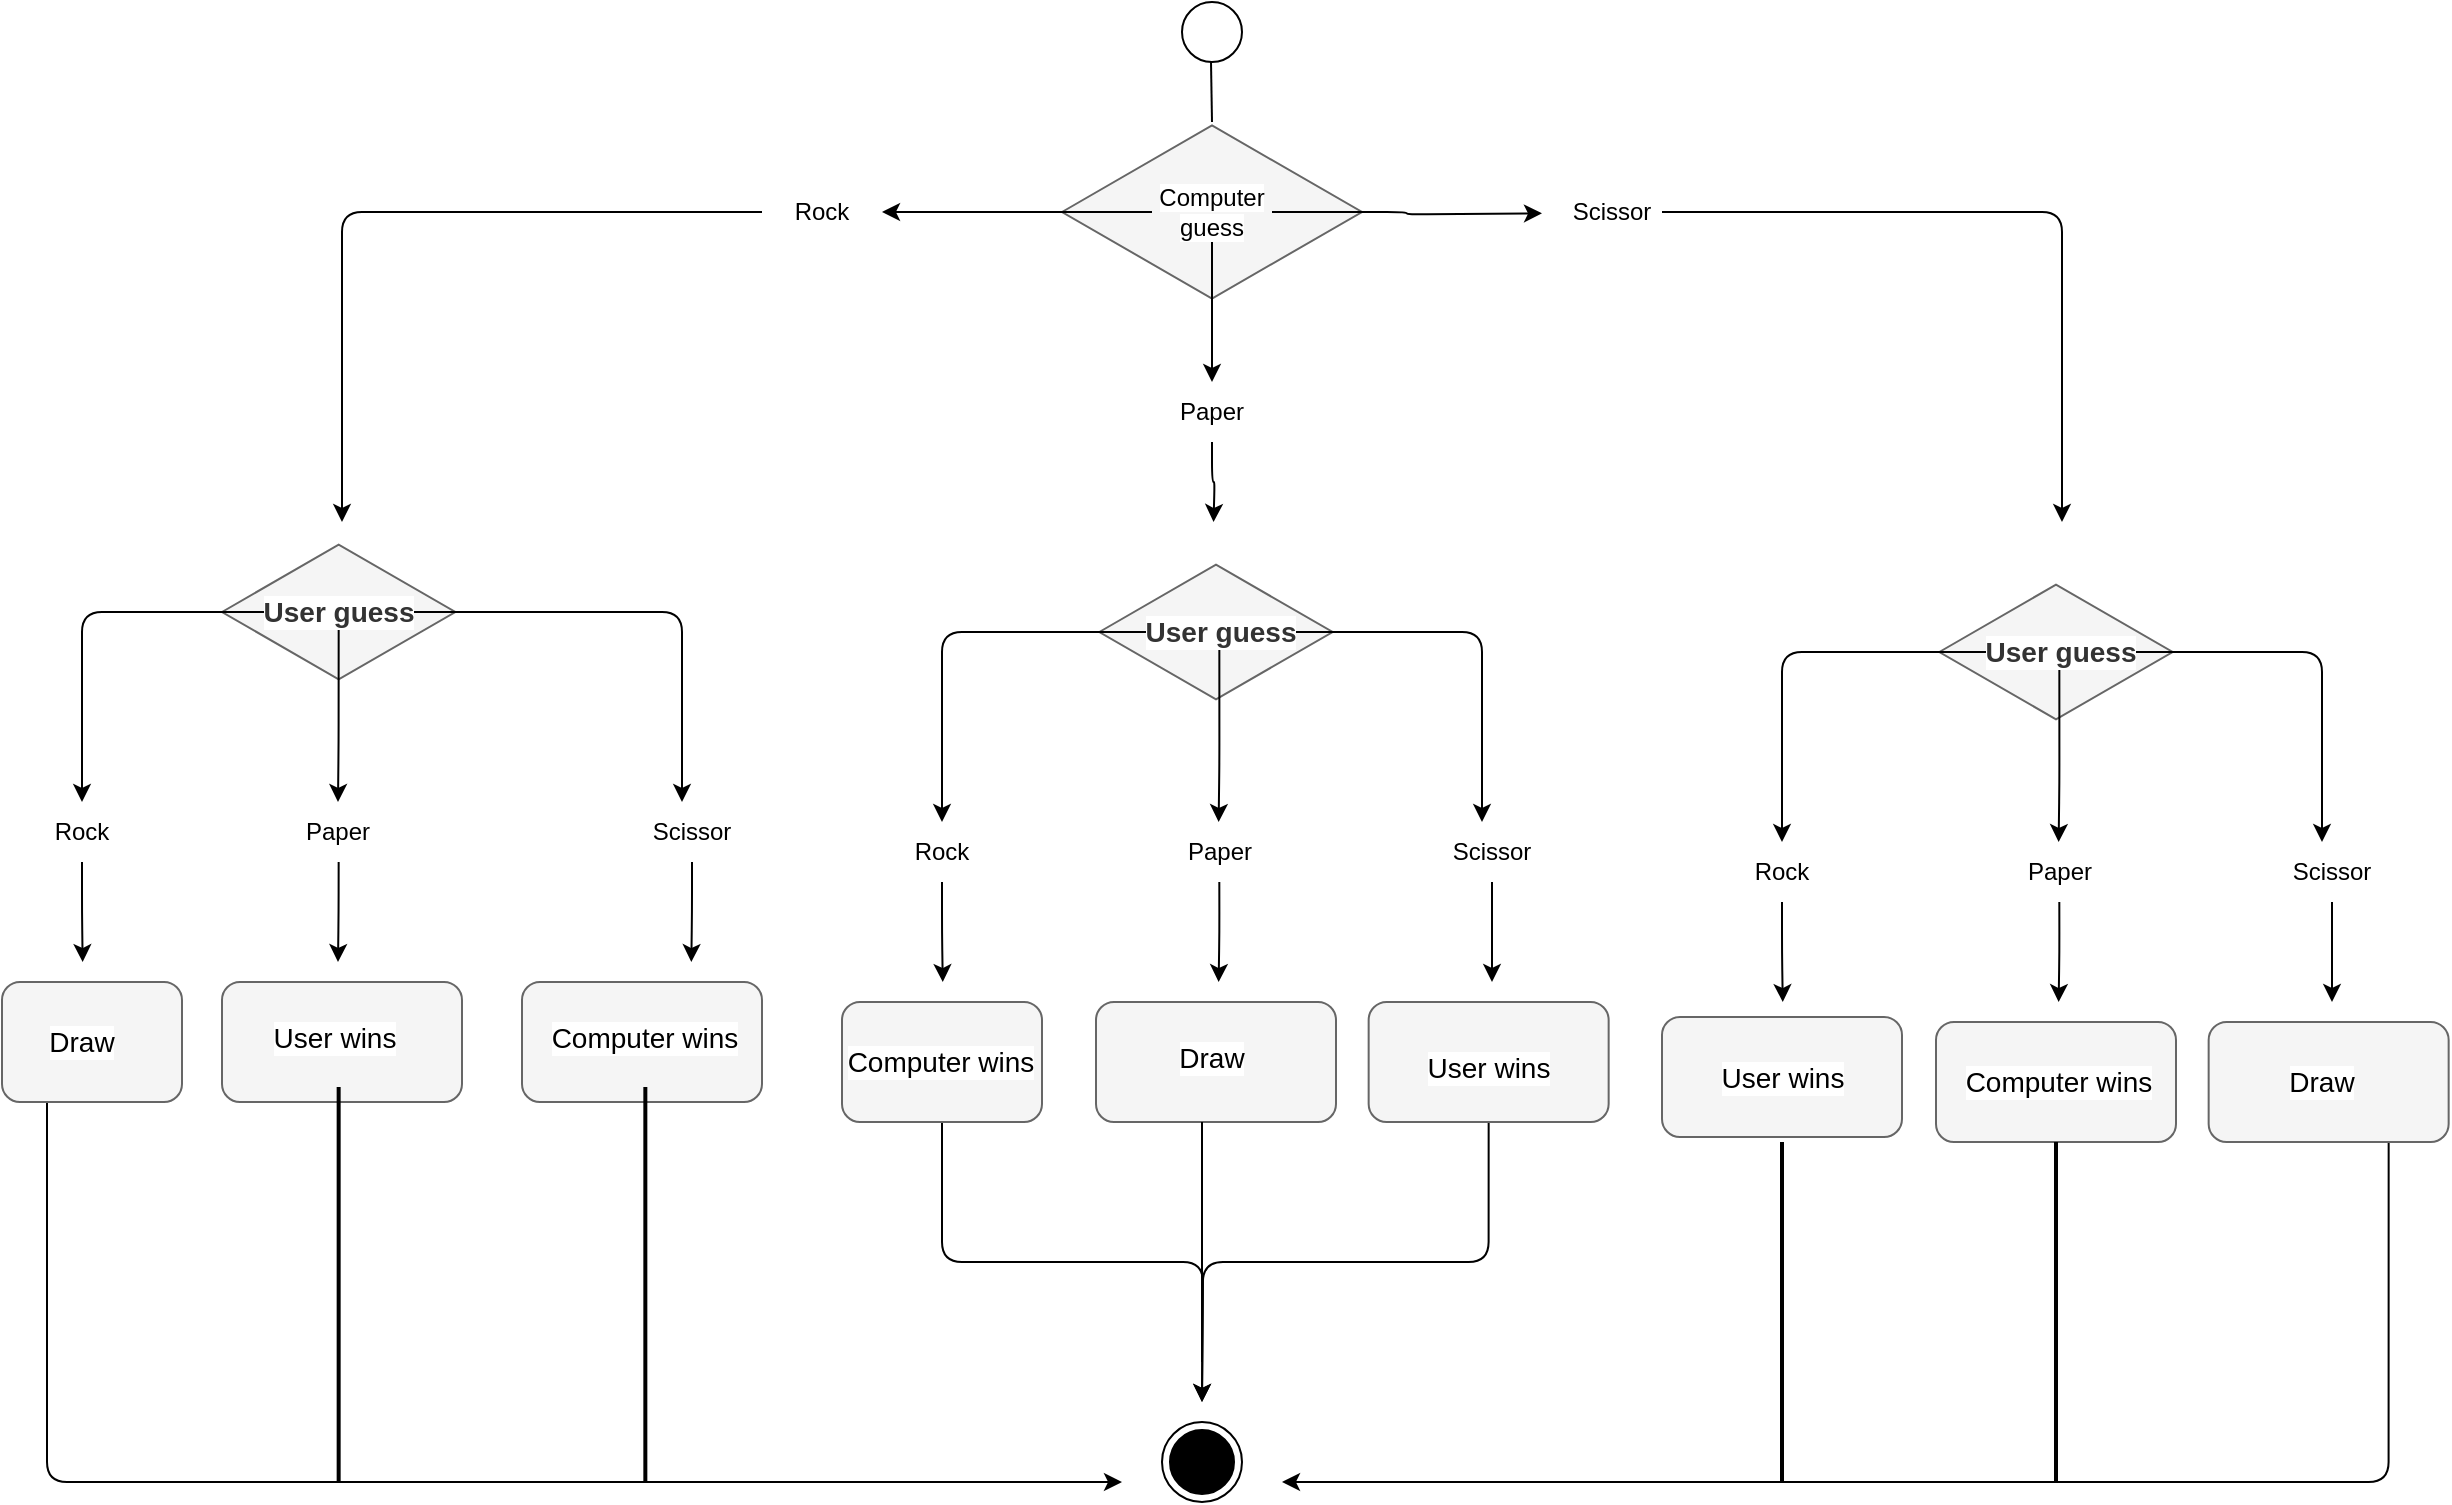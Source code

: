 <mxfile>
    <diagram id="tix1ehcj2iSFucSjhxWJ" name="Page-1">
        <mxGraphModel dx="1240" dy="1330" grid="1" gridSize="10" guides="1" tooltips="1" connect="1" arrows="1" fold="1" page="1" pageScale="1" pageWidth="3300" pageHeight="4681" math="0" shadow="0">
            <root>
                <mxCell id="0"/>
                <mxCell id="1" parent="0"/>
                <mxCell id="2" value="" style="ellipse;whiteSpace=wrap;html=1;aspect=fixed;" vertex="1" parent="1">
                    <mxGeometry x="1800" y="20" width="30" height="30" as="geometry"/>
                </mxCell>
                <mxCell id="8" value="" style="endArrow=none;html=1;" edge="1" parent="1">
                    <mxGeometry width="50" height="50" relative="1" as="geometry">
                        <mxPoint x="1815" y="80" as="sourcePoint"/>
                        <mxPoint x="1814.5" y="50" as="targetPoint"/>
                    </mxGeometry>
                </mxCell>
                <mxCell id="24" style="edgeStyle=orthogonalEdgeStyle;html=1;exitX=0;exitY=0.5;exitDx=0;exitDy=0;fontColor=#000000;" edge="1" parent="1" source="13">
                    <mxGeometry relative="1" as="geometry">
                        <mxPoint x="1380" y="280" as="targetPoint"/>
                        <Array as="points">
                            <mxPoint x="1380" y="125"/>
                            <mxPoint x="1380" y="210"/>
                        </Array>
                    </mxGeometry>
                </mxCell>
                <mxCell id="13" value="&lt;font style=&quot;background-color: rgb(255, 255, 255);&quot; color=&quot;#000000&quot;&gt;Rock&lt;/font&gt;" style="text;html=1;strokeColor=none;fillColor=none;align=center;verticalAlign=middle;whiteSpace=wrap;rounded=0;" vertex="1" parent="1">
                    <mxGeometry x="1590" y="110" width="60" height="30" as="geometry"/>
                </mxCell>
                <mxCell id="28" style="edgeStyle=orthogonalEdgeStyle;html=1;exitX=0.5;exitY=1;exitDx=0;exitDy=0;fontColor=#000000;" edge="1" parent="1" source="14">
                    <mxGeometry relative="1" as="geometry">
                        <mxPoint x="1815.778" y="280" as="targetPoint"/>
                    </mxGeometry>
                </mxCell>
                <mxCell id="14" value="&lt;font style=&quot;background-color: rgb(255, 255, 255);&quot; color=&quot;#000000&quot;&gt;Paper&lt;/font&gt;" style="text;html=1;strokeColor=none;fillColor=none;align=center;verticalAlign=middle;whiteSpace=wrap;rounded=0;" vertex="1" parent="1">
                    <mxGeometry x="1785" y="210" width="60" height="30" as="geometry"/>
                </mxCell>
                <mxCell id="27" style="edgeStyle=orthogonalEdgeStyle;html=1;exitX=1;exitY=0.5;exitDx=0;exitDy=0;fontColor=#000000;" edge="1" parent="1" source="15">
                    <mxGeometry relative="1" as="geometry">
                        <mxPoint x="2240" y="280" as="targetPoint"/>
                        <Array as="points">
                            <mxPoint x="2240" y="125"/>
                            <mxPoint x="2240" y="280"/>
                        </Array>
                    </mxGeometry>
                </mxCell>
                <mxCell id="15" value="&lt;font style=&quot;background-color: rgb(255, 255, 255);&quot; color=&quot;#000000&quot;&gt;Scissor&lt;/font&gt;" style="text;html=1;strokeColor=none;fillColor=none;align=center;verticalAlign=middle;whiteSpace=wrap;rounded=0;" vertex="1" parent="1">
                    <mxGeometry x="1990" y="110" width="50" height="30" as="geometry"/>
                </mxCell>
                <mxCell id="20" value="" style="html=1;whiteSpace=wrap;aspect=fixed;shape=isoRectangle;labelBackgroundColor=#FFFFFF;fontColor=#333333;fillColor=#f5f5f5;strokeColor=#666666;" vertex="1" parent="1">
                    <mxGeometry x="1740" y="80" width="150" height="90" as="geometry"/>
                </mxCell>
                <mxCell id="23" style="edgeStyle=orthogonalEdgeStyle;html=1;exitX=0;exitY=0.5;exitDx=0;exitDy=0;entryX=1;entryY=0.5;entryDx=0;entryDy=0;fontColor=#000000;" edge="1" parent="1" source="21" target="13">
                    <mxGeometry relative="1" as="geometry"/>
                </mxCell>
                <mxCell id="25" style="edgeStyle=orthogonalEdgeStyle;html=1;exitX=0.5;exitY=1;exitDx=0;exitDy=0;fontColor=#000000;" edge="1" parent="1" source="21">
                    <mxGeometry relative="1" as="geometry">
                        <mxPoint x="1815" y="210" as="targetPoint"/>
                    </mxGeometry>
                </mxCell>
                <mxCell id="26" style="edgeStyle=orthogonalEdgeStyle;html=1;exitX=1;exitY=0.5;exitDx=0;exitDy=0;fontColor=#000000;" edge="1" parent="1" source="21">
                    <mxGeometry relative="1" as="geometry">
                        <mxPoint x="1980" y="125.667" as="targetPoint"/>
                    </mxGeometry>
                </mxCell>
                <mxCell id="21" value="&lt;font style=&quot;background-color: rgb(255, 255, 255);&quot; color=&quot;#000000&quot;&gt;Computer&lt;br&gt;guess&lt;br&gt;&lt;/font&gt;" style="text;html=1;strokeColor=none;fillColor=none;align=center;verticalAlign=middle;whiteSpace=wrap;rounded=0;" vertex="1" parent="1">
                    <mxGeometry x="1785" y="110" width="60" height="30" as="geometry"/>
                </mxCell>
                <mxCell id="29" value="" style="html=1;whiteSpace=wrap;aspect=fixed;shape=isoRectangle;labelBackgroundColor=#FFFFFF;fontColor=#333333;fillColor=#f5f5f5;strokeColor=#666666;" vertex="1" parent="1">
                    <mxGeometry x="1320" y="290" width="116.67" height="70" as="geometry"/>
                </mxCell>
                <mxCell id="36" style="edgeStyle=orthogonalEdgeStyle;html=1;exitX=0;exitY=0.5;exitDx=0;exitDy=0;fontSize=14;fontColor=#000000;" edge="1" parent="1" source="32" target="40">
                    <mxGeometry relative="1" as="geometry">
                        <mxPoint x="1210" y="420" as="targetPoint"/>
                        <Array as="points">
                            <mxPoint x="1250" y="325"/>
                        </Array>
                    </mxGeometry>
                </mxCell>
                <mxCell id="37" style="edgeStyle=orthogonalEdgeStyle;html=1;exitX=0.5;exitY=1;exitDx=0;exitDy=0;fontSize=14;fontColor=#000000;" edge="1" parent="1" source="32">
                    <mxGeometry relative="1" as="geometry">
                        <mxPoint x="1378" y="420" as="targetPoint"/>
                        <Array as="points">
                            <mxPoint x="1378" y="390"/>
                            <mxPoint x="1378" y="390"/>
                        </Array>
                    </mxGeometry>
                </mxCell>
                <mxCell id="38" style="edgeStyle=orthogonalEdgeStyle;html=1;exitX=1;exitY=0.5;exitDx=0;exitDy=0;fontSize=14;fontColor=#000000;" edge="1" parent="1" source="32">
                    <mxGeometry relative="1" as="geometry">
                        <mxPoint x="1550" y="420" as="targetPoint"/>
                        <Array as="points">
                            <mxPoint x="1550" y="325"/>
                        </Array>
                    </mxGeometry>
                </mxCell>
                <mxCell id="32" value="User guess" style="text;html=1;fontSize=14;fontStyle=1;verticalAlign=middle;align=center;labelBackgroundColor=#FFFFFF;fillColor=#f5f5f5;fontColor=#333333;strokeColor=none;" vertex="1" parent="1">
                    <mxGeometry x="1353.34" y="320" width="50" height="10" as="geometry"/>
                </mxCell>
                <mxCell id="86" style="edgeStyle=orthogonalEdgeStyle;html=1;exitX=0.5;exitY=1;exitDx=0;exitDy=0;fontSize=14;fontColor=#000000;" edge="1" parent="1" source="40">
                    <mxGeometry relative="1" as="geometry">
                        <mxPoint x="1250.323" y="500" as="targetPoint"/>
                    </mxGeometry>
                </mxCell>
                <mxCell id="40" value="&lt;font style=&quot;background-color: rgb(255, 255, 255);&quot; color=&quot;#000000&quot;&gt;Rock&lt;/font&gt;" style="text;html=1;strokeColor=none;fillColor=none;align=center;verticalAlign=middle;whiteSpace=wrap;rounded=0;" vertex="1" parent="1">
                    <mxGeometry x="1220" y="420" width="60" height="30" as="geometry"/>
                </mxCell>
                <mxCell id="44" style="edgeStyle=orthogonalEdgeStyle;html=1;exitX=0.5;exitY=1;exitDx=0;exitDy=0;fontSize=14;fontColor=#000000;" edge="1" parent="1" source="41">
                    <mxGeometry relative="1" as="geometry">
                        <mxPoint x="1378" y="500" as="targetPoint"/>
                    </mxGeometry>
                </mxCell>
                <mxCell id="41" value="&lt;font style=&quot;background-color: rgb(255, 255, 255);&quot; color=&quot;#000000&quot;&gt;Paper&lt;/font&gt;" style="text;html=1;strokeColor=none;fillColor=none;align=center;verticalAlign=middle;whiteSpace=wrap;rounded=0;" vertex="1" parent="1">
                    <mxGeometry x="1348.33" y="420" width="60" height="30" as="geometry"/>
                </mxCell>
                <mxCell id="45" style="edgeStyle=orthogonalEdgeStyle;html=1;exitX=0.5;exitY=1;exitDx=0;exitDy=0;fontSize=14;fontColor=#000000;" edge="1" parent="1" source="42">
                    <mxGeometry relative="1" as="geometry">
                        <mxPoint x="1554.667" y="500" as="targetPoint"/>
                    </mxGeometry>
                </mxCell>
                <mxCell id="42" value="&lt;font style=&quot;background-color: rgb(255, 255, 255);&quot; color=&quot;#000000&quot;&gt;Scissor&lt;/font&gt;" style="text;html=1;strokeColor=none;fillColor=none;align=center;verticalAlign=middle;whiteSpace=wrap;rounded=0;" vertex="1" parent="1">
                    <mxGeometry x="1530" y="420" width="50" height="30" as="geometry"/>
                </mxCell>
                <mxCell id="97" style="edgeStyle=orthogonalEdgeStyle;html=1;exitX=0.25;exitY=1;exitDx=0;exitDy=0;fontSize=14;fontColor=#000000;" edge="1" parent="1" source="46">
                    <mxGeometry relative="1" as="geometry">
                        <mxPoint x="1770" y="760" as="targetPoint"/>
                        <Array as="points">
                            <mxPoint x="1233" y="760"/>
                        </Array>
                    </mxGeometry>
                </mxCell>
                <mxCell id="46" value="" style="rounded=1;whiteSpace=wrap;html=1;labelBackgroundColor=#FFFFFF;fontSize=14;fontColor=#333333;fillColor=#f5f5f5;strokeColor=#666666;" vertex="1" parent="1">
                    <mxGeometry x="1210" y="510" width="90" height="60" as="geometry"/>
                </mxCell>
                <mxCell id="47" value="" style="rounded=1;whiteSpace=wrap;html=1;labelBackgroundColor=#FFFFFF;fontSize=14;fontColor=#333333;fillColor=#f5f5f5;strokeColor=#666666;" vertex="1" parent="1">
                    <mxGeometry x="1320" y="510" width="120" height="60" as="geometry"/>
                </mxCell>
                <mxCell id="48" value="" style="rounded=1;whiteSpace=wrap;html=1;labelBackgroundColor=#FFFFFF;fontSize=14;fontColor=#333333;fillColor=#f5f5f5;strokeColor=#666666;" vertex="1" parent="1">
                    <mxGeometry x="1470" y="510" width="120" height="60" as="geometry"/>
                </mxCell>
                <mxCell id="49" value="Draw" style="text;html=1;strokeColor=none;fillColor=none;align=center;verticalAlign=middle;whiteSpace=wrap;rounded=0;labelBackgroundColor=#FFFFFF;fontSize=14;fontColor=#000000;" vertex="1" parent="1">
                    <mxGeometry x="1220" y="525" width="60" height="30" as="geometry"/>
                </mxCell>
                <mxCell id="50" value="User wins" style="text;html=1;strokeColor=none;fillColor=none;align=center;verticalAlign=middle;whiteSpace=wrap;rounded=0;labelBackgroundColor=#FFFFFF;fontSize=14;fontColor=#000000;" vertex="1" parent="1">
                    <mxGeometry x="1333.34" y="520" width="86.66" height="35" as="geometry"/>
                </mxCell>
                <mxCell id="51" value="Computer wins" style="text;html=1;strokeColor=none;fillColor=none;align=center;verticalAlign=middle;whiteSpace=wrap;rounded=0;labelBackgroundColor=#FFFFFF;fontSize=14;fontColor=#000000;" vertex="1" parent="1">
                    <mxGeometry x="1470" y="517.5" width="123.33" height="40" as="geometry"/>
                </mxCell>
                <mxCell id="52" value="" style="html=1;whiteSpace=wrap;aspect=fixed;shape=isoRectangle;labelBackgroundColor=#FFFFFF;fontColor=#333333;fillColor=#f5f5f5;strokeColor=#666666;" vertex="1" parent="1">
                    <mxGeometry x="1758.66" y="300" width="116.67" height="70" as="geometry"/>
                </mxCell>
                <mxCell id="53" style="edgeStyle=orthogonalEdgeStyle;html=1;exitX=0;exitY=0.5;exitDx=0;exitDy=0;fontSize=14;fontColor=#000000;entryX=0.5;entryY=0;entryDx=0;entryDy=0;" edge="1" parent="1" source="56" target="58">
                    <mxGeometry relative="1" as="geometry">
                        <mxPoint x="1650.33" y="430" as="targetPoint"/>
                        <Array as="points">
                            <mxPoint x="1680" y="335"/>
                        </Array>
                    </mxGeometry>
                </mxCell>
                <mxCell id="54" style="edgeStyle=orthogonalEdgeStyle;html=1;exitX=0.5;exitY=1;exitDx=0;exitDy=0;fontSize=14;fontColor=#000000;" edge="1" parent="1" source="56">
                    <mxGeometry relative="1" as="geometry">
                        <mxPoint x="1818.33" y="430" as="targetPoint"/>
                        <Array as="points">
                            <mxPoint x="1818.33" y="400"/>
                            <mxPoint x="1818.33" y="400"/>
                        </Array>
                    </mxGeometry>
                </mxCell>
                <mxCell id="55" style="edgeStyle=orthogonalEdgeStyle;html=1;exitX=1;exitY=0.5;exitDx=0;exitDy=0;fontSize=14;fontColor=#000000;" edge="1" parent="1" source="56">
                    <mxGeometry relative="1" as="geometry">
                        <mxPoint x="1950" y="430" as="targetPoint"/>
                        <Array as="points">
                            <mxPoint x="1950" y="335"/>
                            <mxPoint x="1950" y="430"/>
                        </Array>
                    </mxGeometry>
                </mxCell>
                <mxCell id="56" value="User guess" style="text;html=1;fontSize=14;fontStyle=1;verticalAlign=middle;align=center;labelBackgroundColor=#FFFFFF;fillColor=#f5f5f5;fontColor=#333333;strokeColor=none;" vertex="1" parent="1">
                    <mxGeometry x="1793.67" y="330" width="50" height="10" as="geometry"/>
                </mxCell>
                <mxCell id="69" style="edgeStyle=orthogonalEdgeStyle;html=1;exitX=0.5;exitY=1;exitDx=0;exitDy=0;fontSize=14;fontColor=#000000;" edge="1" parent="1" source="58">
                    <mxGeometry relative="1" as="geometry">
                        <mxPoint x="1680.381" y="510.0" as="targetPoint"/>
                    </mxGeometry>
                </mxCell>
                <mxCell id="58" value="&lt;font style=&quot;background-color: rgb(255, 255, 255);&quot; color=&quot;#000000&quot;&gt;Rock&lt;/font&gt;" style="text;html=1;strokeColor=none;fillColor=none;align=center;verticalAlign=middle;whiteSpace=wrap;rounded=0;" vertex="1" parent="1">
                    <mxGeometry x="1650" y="430" width="60" height="30" as="geometry"/>
                </mxCell>
                <mxCell id="59" style="edgeStyle=orthogonalEdgeStyle;html=1;exitX=0.5;exitY=1;exitDx=0;exitDy=0;fontSize=14;fontColor=#000000;" edge="1" parent="1" source="60">
                    <mxGeometry relative="1" as="geometry">
                        <mxPoint x="1818.33" y="510" as="targetPoint"/>
                    </mxGeometry>
                </mxCell>
                <mxCell id="60" value="&lt;font style=&quot;background-color: rgb(255, 255, 255);&quot; color=&quot;#000000&quot;&gt;Paper&lt;/font&gt;" style="text;html=1;strokeColor=none;fillColor=none;align=center;verticalAlign=middle;whiteSpace=wrap;rounded=0;" vertex="1" parent="1">
                    <mxGeometry x="1788.66" y="430" width="60" height="30" as="geometry"/>
                </mxCell>
                <mxCell id="61" style="edgeStyle=orthogonalEdgeStyle;html=1;exitX=0.5;exitY=1;exitDx=0;exitDy=0;fontSize=14;fontColor=#000000;" edge="1" parent="1" source="62">
                    <mxGeometry relative="1" as="geometry">
                        <mxPoint x="1955" y="510" as="targetPoint"/>
                        <Array as="points">
                            <mxPoint x="1955" y="510"/>
                        </Array>
                    </mxGeometry>
                </mxCell>
                <mxCell id="62" value="&lt;font style=&quot;background-color: rgb(255, 255, 255);&quot; color=&quot;#000000&quot;&gt;Scissor&lt;/font&gt;" style="text;html=1;strokeColor=none;fillColor=none;align=center;verticalAlign=middle;whiteSpace=wrap;rounded=0;" vertex="1" parent="1">
                    <mxGeometry x="1930" y="430" width="50" height="30" as="geometry"/>
                </mxCell>
                <mxCell id="92" style="edgeStyle=orthogonalEdgeStyle;html=1;exitX=0.5;exitY=1;exitDx=0;exitDy=0;fontSize=14;fontColor=#000000;" edge="1" parent="1" source="63">
                    <mxGeometry relative="1" as="geometry">
                        <mxPoint x="1810" y="720" as="targetPoint"/>
                    </mxGeometry>
                </mxCell>
                <mxCell id="63" value="" style="rounded=1;whiteSpace=wrap;html=1;labelBackgroundColor=#FFFFFF;fontSize=14;fontColor=#333333;fillColor=#f5f5f5;strokeColor=#666666;" vertex="1" parent="1">
                    <mxGeometry x="1630" y="520" width="100" height="60" as="geometry"/>
                </mxCell>
                <mxCell id="64" value="" style="rounded=1;whiteSpace=wrap;html=1;labelBackgroundColor=#FFFFFF;fontSize=14;fontColor=#333333;fillColor=#f5f5f5;strokeColor=#666666;" vertex="1" parent="1">
                    <mxGeometry x="1757" y="520" width="120" height="60" as="geometry"/>
                </mxCell>
                <mxCell id="94" style="edgeStyle=orthogonalEdgeStyle;html=1;exitX=0.5;exitY=1;exitDx=0;exitDy=0;fontSize=14;fontColor=#000000;" edge="1" parent="1" source="65">
                    <mxGeometry relative="1" as="geometry">
                        <mxPoint x="1810" y="720" as="targetPoint"/>
                    </mxGeometry>
                </mxCell>
                <mxCell id="65" value="" style="rounded=1;whiteSpace=wrap;html=1;labelBackgroundColor=#FFFFFF;fontSize=14;fontColor=#333333;fillColor=#f5f5f5;strokeColor=#666666;" vertex="1" parent="1">
                    <mxGeometry x="1893.33" y="520" width="120" height="60" as="geometry"/>
                </mxCell>
                <mxCell id="66" value="Draw" style="text;html=1;strokeColor=none;fillColor=none;align=center;verticalAlign=middle;whiteSpace=wrap;rounded=0;labelBackgroundColor=#FFFFFF;fontSize=14;fontColor=#000000;" vertex="1" parent="1">
                    <mxGeometry x="1785" y="532.5" width="60" height="30" as="geometry"/>
                </mxCell>
                <mxCell id="67" value="User wins" style="text;html=1;strokeColor=none;fillColor=none;align=center;verticalAlign=middle;whiteSpace=wrap;rounded=0;labelBackgroundColor=#FFFFFF;fontSize=14;fontColor=#000000;" vertex="1" parent="1">
                    <mxGeometry x="1910.0" y="535" width="86.66" height="35" as="geometry"/>
                </mxCell>
                <mxCell id="68" value="Computer wins" style="text;html=1;strokeColor=none;fillColor=none;align=center;verticalAlign=middle;whiteSpace=wrap;rounded=0;labelBackgroundColor=#FFFFFF;fontSize=14;fontColor=#000000;" vertex="1" parent="1">
                    <mxGeometry x="1618.34" y="530" width="123.33" height="40" as="geometry"/>
                </mxCell>
                <mxCell id="70" value="" style="html=1;whiteSpace=wrap;aspect=fixed;shape=isoRectangle;labelBackgroundColor=#FFFFFF;fontColor=#333333;fillColor=#f5f5f5;strokeColor=#666666;" vertex="1" parent="1">
                    <mxGeometry x="2178.66" y="310" width="116.67" height="70" as="geometry"/>
                </mxCell>
                <mxCell id="71" style="edgeStyle=orthogonalEdgeStyle;html=1;exitX=0;exitY=0.5;exitDx=0;exitDy=0;fontSize=14;fontColor=#000000;entryX=0.5;entryY=0;entryDx=0;entryDy=0;" edge="1" parent="1" source="74" target="76">
                    <mxGeometry relative="1" as="geometry">
                        <mxPoint x="2070.33" y="440" as="targetPoint"/>
                        <Array as="points">
                            <mxPoint x="2100" y="345"/>
                        </Array>
                    </mxGeometry>
                </mxCell>
                <mxCell id="72" style="edgeStyle=orthogonalEdgeStyle;html=1;exitX=0.5;exitY=1;exitDx=0;exitDy=0;fontSize=14;fontColor=#000000;" edge="1" parent="1" source="74">
                    <mxGeometry relative="1" as="geometry">
                        <mxPoint x="2238.33" y="440" as="targetPoint"/>
                        <Array as="points">
                            <mxPoint x="2238.33" y="410"/>
                            <mxPoint x="2238.33" y="410"/>
                        </Array>
                    </mxGeometry>
                </mxCell>
                <mxCell id="73" style="edgeStyle=orthogonalEdgeStyle;html=1;exitX=1;exitY=0.5;exitDx=0;exitDy=0;fontSize=14;fontColor=#000000;" edge="1" parent="1" source="74">
                    <mxGeometry relative="1" as="geometry">
                        <mxPoint x="2370" y="440" as="targetPoint"/>
                        <Array as="points">
                            <mxPoint x="2370" y="345"/>
                            <mxPoint x="2370" y="440"/>
                        </Array>
                    </mxGeometry>
                </mxCell>
                <mxCell id="74" value="User guess" style="text;html=1;fontSize=14;fontStyle=1;verticalAlign=middle;align=center;labelBackgroundColor=#FFFFFF;fillColor=#f5f5f5;fontColor=#333333;strokeColor=none;" vertex="1" parent="1">
                    <mxGeometry x="2213.67" y="340" width="50" height="10" as="geometry"/>
                </mxCell>
                <mxCell id="75" style="edgeStyle=orthogonalEdgeStyle;html=1;exitX=0.5;exitY=1;exitDx=0;exitDy=0;fontSize=14;fontColor=#000000;" edge="1" parent="1" source="76">
                    <mxGeometry relative="1" as="geometry">
                        <mxPoint x="2100.381" y="520" as="targetPoint"/>
                    </mxGeometry>
                </mxCell>
                <mxCell id="76" value="&lt;font style=&quot;background-color: rgb(255, 255, 255);&quot; color=&quot;#000000&quot;&gt;Rock&lt;/font&gt;" style="text;html=1;strokeColor=none;fillColor=none;align=center;verticalAlign=middle;whiteSpace=wrap;rounded=0;" vertex="1" parent="1">
                    <mxGeometry x="2070" y="440" width="60" height="30" as="geometry"/>
                </mxCell>
                <mxCell id="77" style="edgeStyle=orthogonalEdgeStyle;html=1;exitX=0.5;exitY=1;exitDx=0;exitDy=0;fontSize=14;fontColor=#000000;" edge="1" parent="1" source="78">
                    <mxGeometry relative="1" as="geometry">
                        <mxPoint x="2238.33" y="520" as="targetPoint"/>
                    </mxGeometry>
                </mxCell>
                <mxCell id="78" value="&lt;font style=&quot;background-color: rgb(255, 255, 255);&quot; color=&quot;#000000&quot;&gt;Paper&lt;/font&gt;" style="text;html=1;strokeColor=none;fillColor=none;align=center;verticalAlign=middle;whiteSpace=wrap;rounded=0;" vertex="1" parent="1">
                    <mxGeometry x="2208.66" y="440" width="60" height="30" as="geometry"/>
                </mxCell>
                <mxCell id="79" style="edgeStyle=orthogonalEdgeStyle;html=1;exitX=0.5;exitY=1;exitDx=0;exitDy=0;fontSize=14;fontColor=#000000;" edge="1" parent="1" source="80">
                    <mxGeometry relative="1" as="geometry">
                        <mxPoint x="2375" y="520" as="targetPoint"/>
                        <Array as="points">
                            <mxPoint x="2375" y="520"/>
                        </Array>
                    </mxGeometry>
                </mxCell>
                <mxCell id="80" value="&lt;font style=&quot;background-color: rgb(255, 255, 255);&quot; color=&quot;#000000&quot;&gt;Scissor&lt;/font&gt;" style="text;html=1;strokeColor=none;fillColor=none;align=center;verticalAlign=middle;whiteSpace=wrap;rounded=0;" vertex="1" parent="1">
                    <mxGeometry x="2350" y="440" width="50" height="30" as="geometry"/>
                </mxCell>
                <mxCell id="81" value="" style="rounded=1;whiteSpace=wrap;html=1;labelBackgroundColor=#FFFFFF;fontSize=14;fontColor=#333333;fillColor=#f5f5f5;strokeColor=#666666;" vertex="1" parent="1">
                    <mxGeometry x="2177" y="530" width="120" height="60" as="geometry"/>
                </mxCell>
                <mxCell id="101" style="edgeStyle=orthogonalEdgeStyle;html=1;exitX=0.75;exitY=1;exitDx=0;exitDy=0;fontSize=14;fontColor=#000000;" edge="1" parent="1" source="82">
                    <mxGeometry relative="1" as="geometry">
                        <mxPoint x="1850" y="760" as="targetPoint"/>
                        <Array as="points">
                            <mxPoint x="2403" y="760"/>
                        </Array>
                    </mxGeometry>
                </mxCell>
                <mxCell id="82" value="" style="rounded=1;whiteSpace=wrap;html=1;labelBackgroundColor=#FFFFFF;fontSize=14;fontColor=#333333;fillColor=#f5f5f5;strokeColor=#666666;" vertex="1" parent="1">
                    <mxGeometry x="2313.33" y="530" width="120" height="60" as="geometry"/>
                </mxCell>
                <mxCell id="83" value="Draw" style="text;html=1;strokeColor=none;fillColor=none;align=center;verticalAlign=middle;whiteSpace=wrap;rounded=0;labelBackgroundColor=#FFFFFF;fontSize=14;fontColor=#000000;" vertex="1" parent="1">
                    <mxGeometry x="2340" y="545" width="60" height="30" as="geometry"/>
                </mxCell>
                <mxCell id="85" value="Computer wins" style="text;html=1;strokeColor=none;fillColor=none;align=center;verticalAlign=middle;whiteSpace=wrap;rounded=0;labelBackgroundColor=#FFFFFF;fontSize=14;fontColor=#000000;" vertex="1" parent="1">
                    <mxGeometry x="2176.99" y="540" width="123.33" height="40" as="geometry"/>
                </mxCell>
                <mxCell id="88" value="" style="rounded=1;whiteSpace=wrap;html=1;labelBackgroundColor=#FFFFFF;fontSize=14;fontColor=#333333;fillColor=#f5f5f5;strokeColor=#666666;" vertex="1" parent="1">
                    <mxGeometry x="2040" y="527.5" width="120" height="60" as="geometry"/>
                </mxCell>
                <mxCell id="89" value="User wins" style="text;html=1;strokeColor=none;fillColor=none;align=center;verticalAlign=middle;whiteSpace=wrap;rounded=0;labelBackgroundColor=#FFFFFF;fontSize=14;fontColor=#000000;" vertex="1" parent="1">
                    <mxGeometry x="2056.67" y="540" width="86.66" height="35" as="geometry"/>
                </mxCell>
                <mxCell id="93" value="" style="endArrow=none;html=1;fontSize=14;fontColor=#000000;" edge="1" parent="1">
                    <mxGeometry width="50" height="50" relative="1" as="geometry">
                        <mxPoint x="1810" y="700" as="sourcePoint"/>
                        <mxPoint x="1810" y="580" as="targetPoint"/>
                        <Array as="points">
                            <mxPoint x="1810" y="610"/>
                            <mxPoint x="1810" y="590"/>
                        </Array>
                    </mxGeometry>
                </mxCell>
                <mxCell id="96" value="" style="ellipse;html=1;shape=endState;fillColor=strokeColor;labelBackgroundColor=#FFFFFF;fontSize=14;fontColor=#000000;" vertex="1" parent="1">
                    <mxGeometry x="1790" y="730" width="40" height="40" as="geometry"/>
                </mxCell>
                <mxCell id="99" value="" style="line;strokeWidth=2;direction=south;html=1;labelBackgroundColor=#FFFFFF;fontSize=14;fontColor=#000000;" vertex="1" parent="1">
                    <mxGeometry x="1373.33" y="562.5" width="10" height="197.5" as="geometry"/>
                </mxCell>
                <mxCell id="100" value="" style="line;strokeWidth=2;direction=south;html=1;labelBackgroundColor=#FFFFFF;fontSize=14;fontColor=#000000;" vertex="1" parent="1">
                    <mxGeometry x="1526.67" y="562.5" width="10" height="197.5" as="geometry"/>
                </mxCell>
                <mxCell id="103" value="" style="line;strokeWidth=2;direction=south;html=1;labelBackgroundColor=#FFFFFF;fontSize=14;fontColor=#000000;" vertex="1" parent="1">
                    <mxGeometry x="2232" y="590" width="10" height="170" as="geometry"/>
                </mxCell>
                <mxCell id="104" value="" style="line;strokeWidth=2;direction=south;html=1;labelBackgroundColor=#FFFFFF;fontSize=14;fontColor=#000000;" vertex="1" parent="1">
                    <mxGeometry x="2095" y="590" width="10" height="170" as="geometry"/>
                </mxCell>
            </root>
        </mxGraphModel>
    </diagram>
</mxfile>